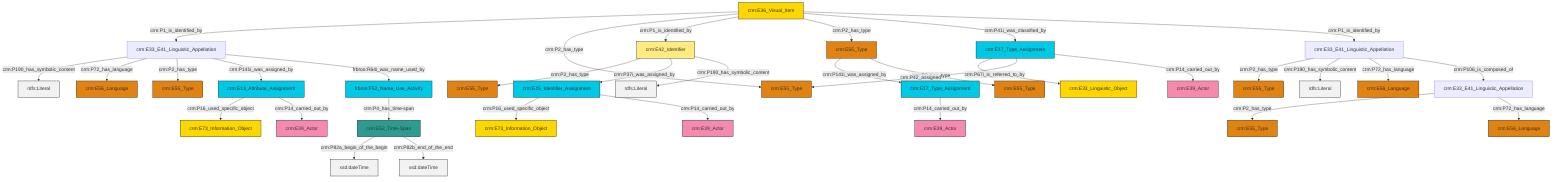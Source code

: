 graph TD
classDef Literal fill:#f2f2f2,stroke:#000000;
classDef CRM_Entity fill:#FFFFFF,stroke:#000000;
classDef Temporal_Entity fill:#00C9E6, stroke:#000000;
classDef Type fill:#E18312, stroke:#000000;
classDef Time-Span fill:#2C9C91, stroke:#000000;
classDef Appellation fill:#FFEB7F, stroke:#000000;
classDef Place fill:#008836, stroke:#000000;
classDef Persistent_Item fill:#B266B2, stroke:#000000;
classDef Conceptual_Object fill:#FFD700, stroke:#000000;
classDef Physical_Thing fill:#D2B48C, stroke:#000000;
classDef Actor fill:#f58aad, stroke:#000000;
classDef PC_Classes fill:#4ce600, stroke:#000000;
classDef Multi fill:#cccccc,stroke:#000000;

4["crm:E13_Attribute_Assignment"]:::Temporal_Entity -->|crm:P16_used_specific_object| 5["crm:E73_Information_Object"]:::Conceptual_Object
9["crm:E55_Type"]:::Type -->|crm:P141i_was_assigned_by| 10["crm:E17_Type_Assignment"]:::Temporal_Entity
11["crm:E33_E41_Linguistic_Appellation"]:::Default -->|crm:P2_has_type| 12["crm:E55_Type"]:::Type
13["crm:E33_E41_Linguistic_Appellation"]:::Default -->|crm:P190_has_symbolic_content| 14[rdfs:Literal]:::Literal
19["crm:E52_Time-Span"]:::Time-Span -->|crm:P82a_begin_of_the_begin| 20[xsd:dateTime]:::Literal
7["crm:E42_Identifier"]:::Appellation -->|crm:P2_has_type| 21["crm:E55_Type"]:::Type
22["crm:E33_E41_Linguistic_Appellation"]:::Default -->|crm:P2_has_type| 23["crm:E55_Type"]:::Type
22["crm:E33_E41_Linguistic_Appellation"]:::Default -->|crm:P190_has_symbolic_content| 24[rdfs:Literal]:::Literal
7["crm:E42_Identifier"]:::Appellation -->|crm:P37i_was_assigned_by| 27["crm:E15_Identifier_Assignment"]:::Temporal_Entity
13["crm:E33_E41_Linguistic_Appellation"]:::Default -->|crm:P72_has_language| 15["crm:E56_Language"]:::Type
9["crm:E55_Type"]:::Type -->|crm:P2_has_type| 0["crm:E55_Type"]:::Type
4["crm:E13_Attribute_Assignment"]:::Temporal_Entity -->|crm:P14_carried_out_by| 30["crm:E39_Actor"]:::Actor
13["crm:E33_E41_Linguistic_Appellation"]:::Default -->|crm:P2_has_type| 31["crm:E55_Type"]:::Type
17["crm:E17_Type_Assignment"]:::Temporal_Entity -->|crm:P67i_is_referred_to_by| 34["crm:E33_Linguistic_Object"]:::Conceptual_Object
22["crm:E33_E41_Linguistic_Appellation"]:::Default -->|crm:P72_has_language| 37["crm:E56_Language"]:::Type
10["crm:E17_Type_Assignment"]:::Temporal_Entity -->|crm:P14_carried_out_by| 35["crm:E39_Actor"]:::Actor
17["crm:E17_Type_Assignment"]:::Temporal_Entity -->|crm:P42_assigned| 28["crm:E55_Type"]:::Type
19["crm:E52_Time-Span"]:::Time-Span -->|crm:P82b_end_of_the_end| 42[xsd:dateTime]:::Literal
43["crm:E36_Visual_Item"]:::Conceptual_Object -->|crm:P1_is_identified_by| 13["crm:E33_E41_Linguistic_Appellation"]:::Default
7["crm:E42_Identifier"]:::Appellation -->|crm:P190_has_symbolic_content| 46[rdfs:Literal]:::Literal
27["crm:E15_Identifier_Assignment"]:::Temporal_Entity -->|crm:P16_used_specific_object| 38["crm:E73_Information_Object"]:::Conceptual_Object
43["crm:E36_Visual_Item"]:::Conceptual_Object -->|crm:P2_has_type| 28["crm:E55_Type"]:::Type
17["crm:E17_Type_Assignment"]:::Temporal_Entity -->|crm:P14_carried_out_by| 44["crm:E39_Actor"]:::Actor
27["crm:E15_Identifier_Assignment"]:::Temporal_Entity -->|crm:P14_carried_out_by| 2["crm:E39_Actor"]:::Actor
43["crm:E36_Visual_Item"]:::Conceptual_Object -->|crm:P1_is_identified_by| 7["crm:E42_Identifier"]:::Appellation
11["crm:E33_E41_Linguistic_Appellation"]:::Default -->|crm:P72_has_language| 57["crm:E56_Language"]:::Type
13["crm:E33_E41_Linguistic_Appellation"]:::Default -->|crm:P141i_was_assigned_by| 4["crm:E13_Attribute_Assignment"]:::Temporal_Entity
43["crm:E36_Visual_Item"]:::Conceptual_Object -->|crm:P2_has_type| 9["crm:E55_Type"]:::Type
43["crm:E36_Visual_Item"]:::Conceptual_Object -->|crm:P41i_was_classified_by| 17["crm:E17_Type_Assignment"]:::Temporal_Entity
53["frbroo:F52_Name_Use_Activity"]:::Temporal_Entity -->|crm:P4_has_time-span| 19["crm:E52_Time-Span"]:::Time-Span
43["crm:E36_Visual_Item"]:::Conceptual_Object -->|crm:P1_is_identified_by| 22["crm:E33_E41_Linguistic_Appellation"]:::Default
13["crm:E33_E41_Linguistic_Appellation"]:::Default -->|frbroo:R64i_was_name_used_by| 53["frbroo:F52_Name_Use_Activity"]:::Temporal_Entity
22["crm:E33_E41_Linguistic_Appellation"]:::Default -->|crm:P106_is_composed_of| 11["crm:E33_E41_Linguistic_Appellation"]:::Default